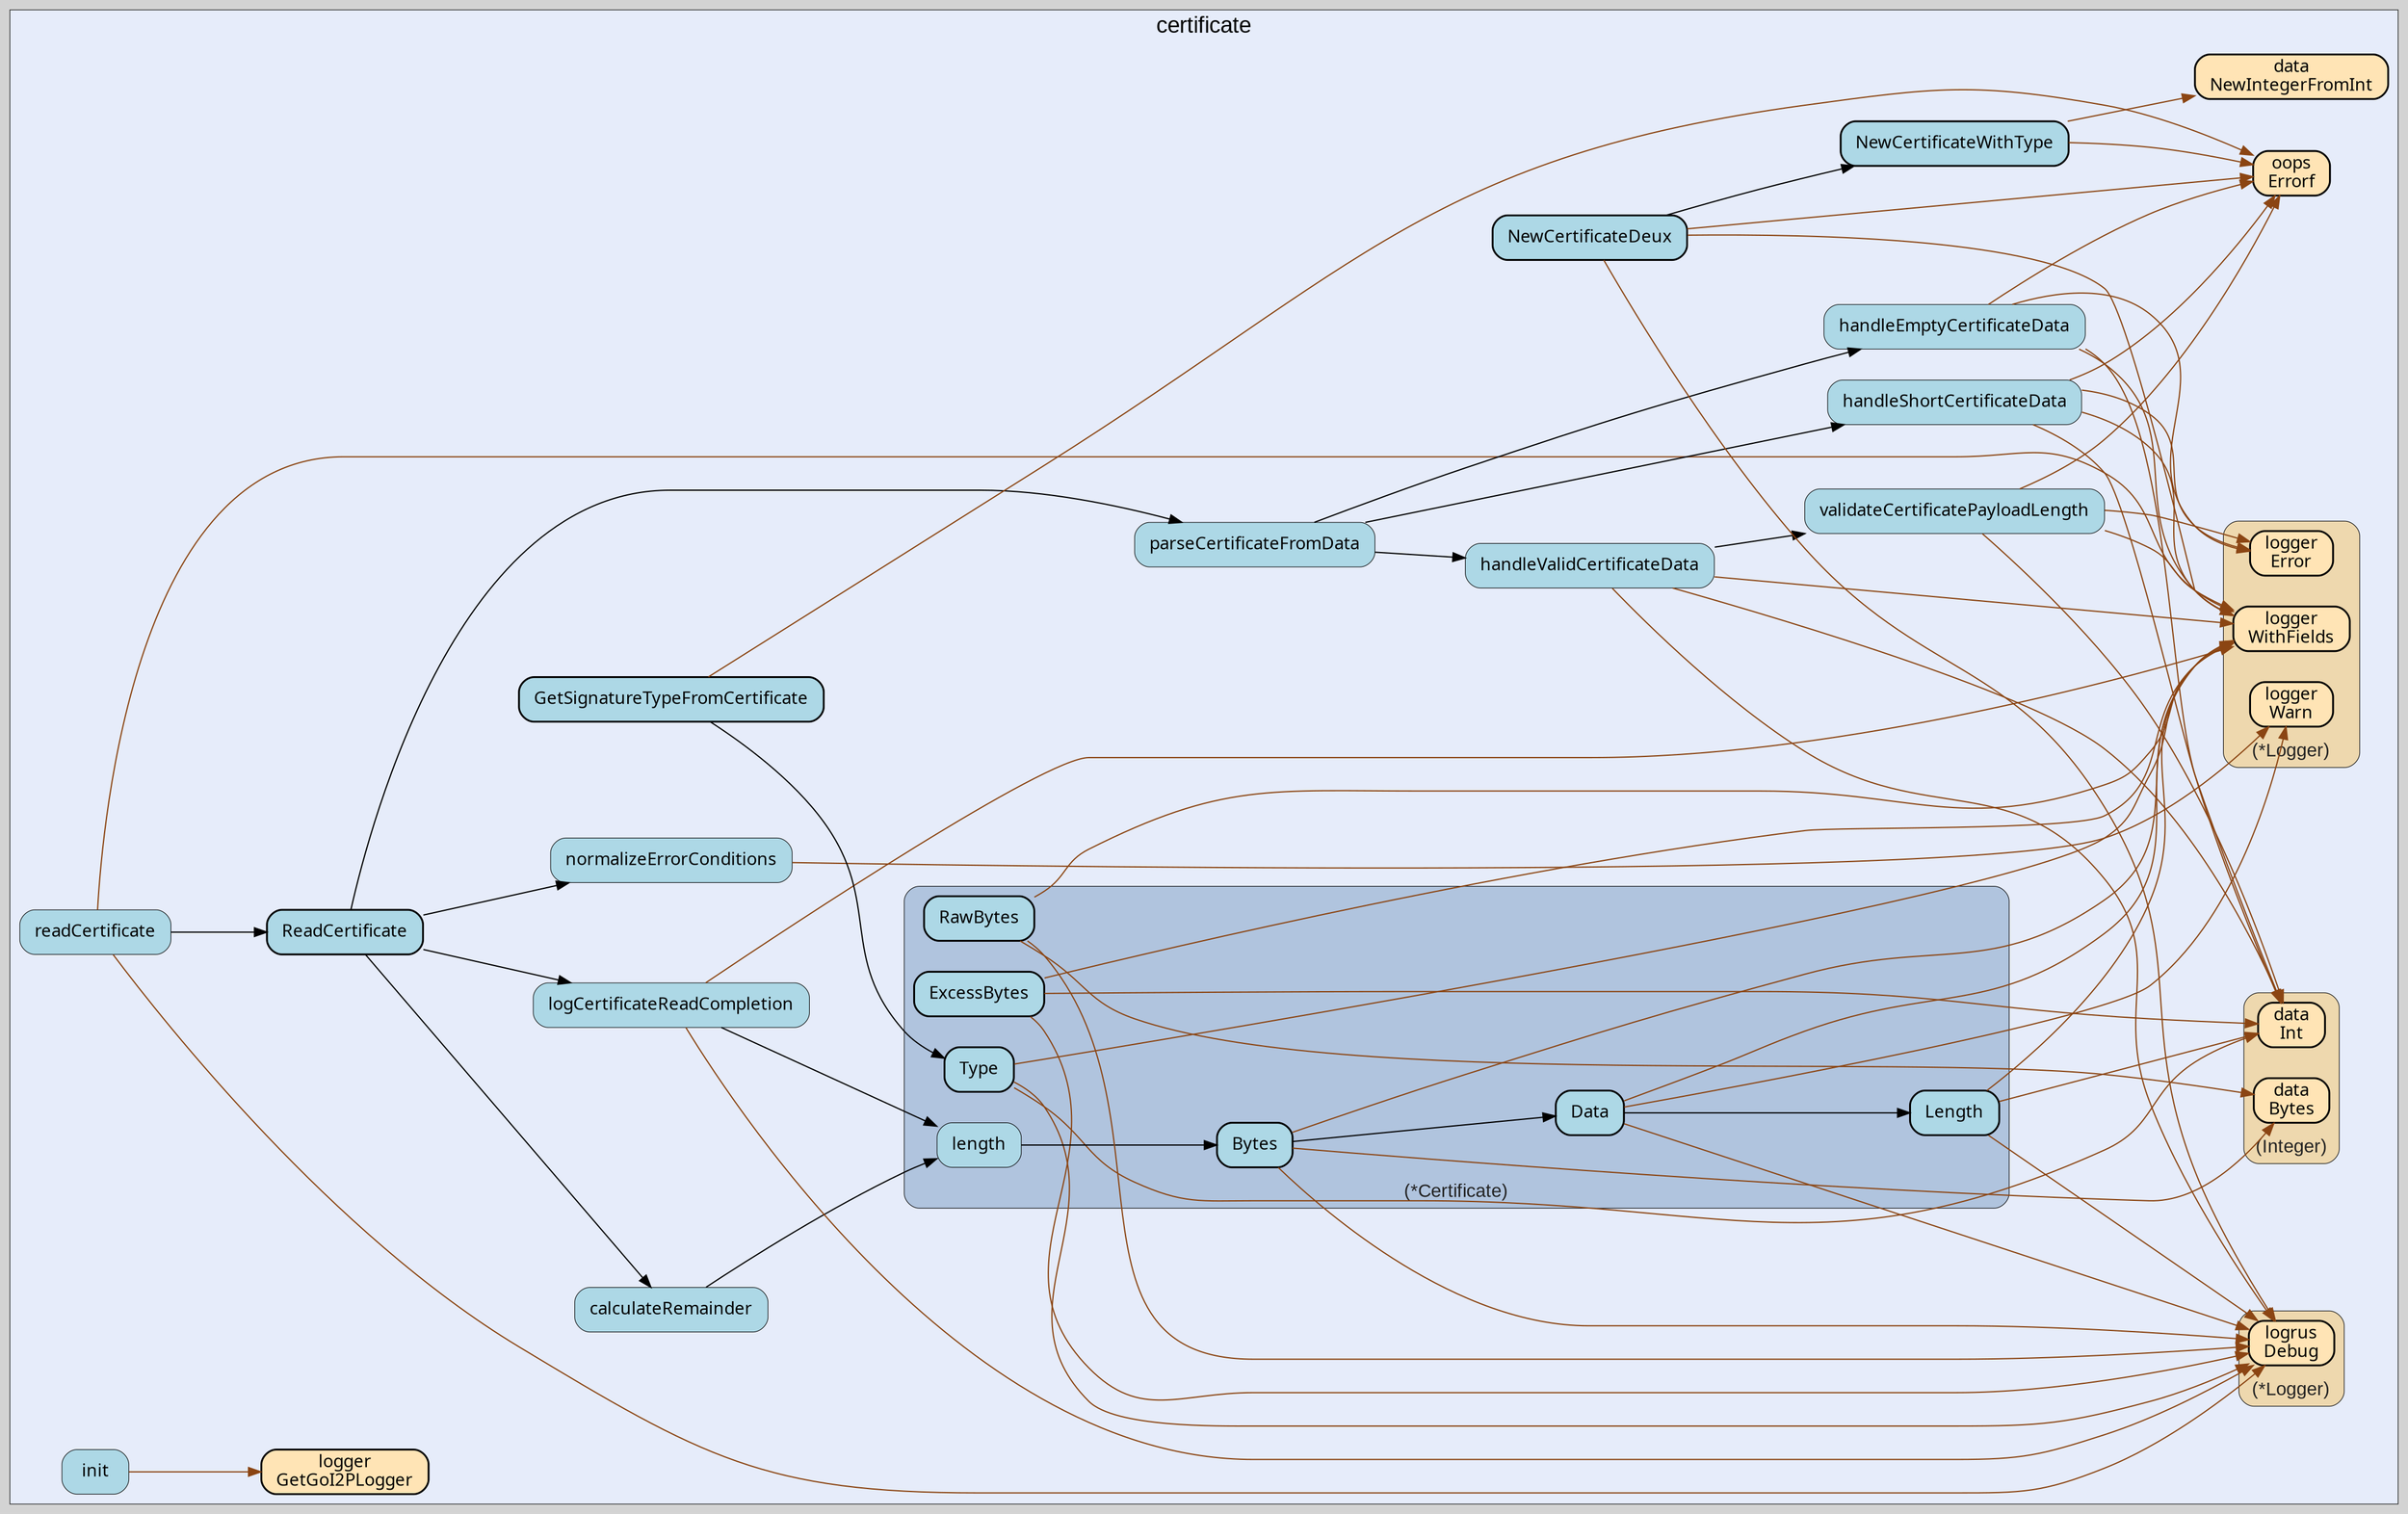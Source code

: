 digraph gocallvis {
    label="";
    labeljust="l";
    fontname="Arial";
    fontsize="14";
    rankdir="LR";
    bgcolor="lightgray";
    style="solid";
    penwidth="0.5";
    pad="0.0";
    nodesep="0.35";

    node [shape="box" style="filled,rounded" fillcolor="honeydew" fontname="Verdana" penwidth="1.0" margin="0.16,0.0"];
    edge [minlen="2"]

    subgraph "cluster_focus" {
        labelloc="t";
labeljust="c";
fontsize="18";
bgcolor="#e6ecfa";
label="certificate";
        
        "github.com/go-i2p/common/certificate.NewCertificateWithType" [ fillcolor="lightblue" label="NewCertificateWithType" penwidth="1.5" tooltip="github.com/go-i2p/common/certificate.NewCertificateWithType | defined in certificate_struct.go:79\nat certificate_struct.go:98: calling [github.com/go-i2p/common/data.NewIntegerFromInt]\nat certificate_struct.go:85: calling [github.com/samber/oops.Errorf]\nat certificate_struct.go:90: calling [github.com/samber/oops.Errorf]\nat certificate_struct.go:95: calling [github.com/samber/oops.Errorf]\nat certificate_struct.go:100: calling [github.com/samber/oops.Errorf]" ]
        "github.com/samber/oops.Errorf" [ fillcolor="moccasin" label="oops\nErrorf" penwidth="1.5" tooltip="github.com/samber/oops.Errorf | defined in oops.go:34" ]
        "github.com/go-i2p/common/data.NewIntegerFromInt" [ fillcolor="moccasin" label="data\nNewIntegerFromInt" penwidth="1.5" tooltip="github.com/go-i2p/common/data.NewIntegerFromInt | defined in integer.go:54" ]
        "github.com/go-i2p/common/certificate.readCertificate" [ fillcolor="lightblue" label="readCertificate" penwidth="0.5" tooltip="github.com/go-i2p/common/certificate.readCertificate | defined in certificate.go:16\nat certificate.go:17: calling [(*github.com/go-i2p/logger.Logger).WithFields]\nat certificate.go:20: calling [(*github.com/sirupsen/logrus.Logger).Debug]\nat certificate.go:22: calling [github.com/go-i2p/common/certificate.ReadCertificate]" ]
        "github.com/go-i2p/common/certificate.handleEmptyCertificateData" [ fillcolor="lightblue" label="handleEmptyCertificateData" penwidth="0.5" tooltip="github.com/go-i2p/common/certificate.handleEmptyCertificateData | defined in certificate.go:56\nat certificate.go:59: calling [(*github.com/go-i2p/logger.Logger).WithFields]\nat certificate.go:62: calling [(github.com/go-i2p/common/data.Integer).Int]\nat certificate.go:63: calling [(*github.com/go-i2p/logger.Logger).Error]\nat certificate.go:64: calling [github.com/samber/oops.Errorf]" ]
        "github.com/go-i2p/common/certificate.parseCertificateFromData" [ label="parseCertificateFromData" penwidth="0.5" tooltip="github.com/go-i2p/common/certificate.parseCertificateFromData | defined in certificate.go:42\nat certificate.go:49: calling [github.com/go-i2p/common/certificate.handleShortCertificateData]\nat certificate.go:51: calling [github.com/go-i2p/common/certificate.handleValidCertificateData]\nat certificate.go:47: calling [github.com/go-i2p/common/certificate.handleEmptyCertificateData]" fillcolor="lightblue" ]
        "github.com/go-i2p/common/certificate.handleShortCertificateData" [ penwidth="0.5" tooltip="github.com/go-i2p/common/certificate.handleShortCertificateData | defined in certificate.go:68\nat certificate.go:71: calling [(*github.com/go-i2p/logger.Logger).WithFields]\nat certificate.go:74: calling [(github.com/go-i2p/common/data.Integer).Int]\nat certificate.go:76: calling [github.com/samber/oops.Errorf]\nat certificate.go:75: calling [(*github.com/go-i2p/logger.Logger).Error]" fillcolor="lightblue" label="handleShortCertificateData" ]
        "github.com/go-i2p/common/certificate.validateCertificatePayloadLength" [ fillcolor="lightblue" label="validateCertificatePayloadLength" penwidth="0.5" tooltip="github.com/go-i2p/common/certificate.validateCertificatePayloadLength | defined in certificate.go:99\nat certificate.go:110: calling [(*github.com/go-i2p/logger.Logger).Error]\nat certificate.go:100: calling [(github.com/go-i2p/common/data.Integer).Int]\nat certificate.go:104: calling [(github.com/go-i2p/common/data.Integer).Int]\nat certificate.go:101: calling [github.com/samber/oops.Errorf]\nat certificate.go:102: calling [(*github.com/go-i2p/logger.Logger).WithFields]" ]
        "github.com/go-i2p/common/certificate.handleValidCertificateData" [ penwidth="0.5" tooltip="github.com/go-i2p/common/certificate.handleValidCertificateData | defined in certificate.go:80\nat certificate.go:91: calling [(github.com/go-i2p/common/data.Integer).Int]\nat certificate.go:92: calling [(github.com/go-i2p/common/data.Integer).Int]\nat certificate.go:93: calling [(*github.com/sirupsen/logrus.Logger).Debug]\nat certificate.go:86: calling [github.com/go-i2p/common/certificate.validateCertificatePayloadLength]\nat certificate.go:90: calling [(*github.com/go-i2p/logger.Logger).WithFields]" fillcolor="lightblue" label="handleValidCertificateData" ]
        "github.com/go-i2p/common/certificate.ReadCertificate" [ fillcolor="lightblue" label="ReadCertificate" penwidth="1.5" tooltip="github.com/go-i2p/common/certificate.ReadCertificate | defined in certificate.go:28\nat certificate.go:35: calling [github.com/go-i2p/common/certificate.calculateRemainder]\nat certificate.go:34: calling [github.com/go-i2p/common/certificate.normalizeErrorConditions]\nat certificate.go:37: calling [github.com/go-i2p/common/certificate.logCertificateReadCompletion]\nat certificate.go:29: calling [github.com/go-i2p/common/certificate.parseCertificateFromData]" ]
        "github.com/go-i2p/common/certificate.normalizeErrorConditions" [ label="normalizeErrorConditions" penwidth="0.5" tooltip="github.com/go-i2p/common/certificate.normalizeErrorConditions | defined in certificate.go:117\nat certificate.go:119: calling [(*github.com/go-i2p/logger.Logger).Warn]" fillcolor="lightblue" ]
        "github.com/go-i2p/common/certificate.calculateRemainder" [ fillcolor="lightblue" label="calculateRemainder" penwidth="0.5" tooltip="github.com/go-i2p/common/certificate.calculateRemainder | defined in certificate.go:126\nat certificate.go:127: calling [(*github.com/go-i2p/common/certificate.Certificate).length]" ]
        "github.com/go-i2p/common/certificate.logCertificateReadCompletion" [ fillcolor="lightblue" label="logCertificateReadCompletion" penwidth="0.5" tooltip="github.com/go-i2p/common/certificate.logCertificateReadCompletion | defined in certificate.go:135\nat certificate.go:137: calling [(*github.com/go-i2p/common/certificate.Certificate).length]\nat certificate.go:140: calling [(*github.com/sirupsen/logrus.Logger).Debug]\nat certificate.go:136: calling [(*github.com/go-i2p/logger.Logger).WithFields]" ]
        "github.com/go-i2p/common/certificate.NewCertificateDeux" [ tooltip="github.com/go-i2p/common/certificate.NewCertificateDeux | defined in certificate_struct.go:65\nat certificate_struct.go:73: calling [github.com/samber/oops.Errorf]\nat certificate_struct.go:66: calling [(*github.com/go-i2p/logger.Logger).WithFields]\nat certificate_struct.go:70: calling [(*github.com/sirupsen/logrus.Logger).Debug]\nat certificate_struct.go:75: calling [github.com/go-i2p/common/certificate.NewCertificateWithType]" fillcolor="lightblue" label="NewCertificateDeux" penwidth="1.5" ]
        "github.com/go-i2p/common/certificate.GetSignatureTypeFromCertificate" [ fillcolor="lightblue" label="GetSignatureTypeFromCertificate" penwidth="1.5" tooltip="github.com/go-i2p/common/certificate.GetSignatureTypeFromCertificate | defined in certificate.go:145\nat certificate.go:146: calling [(*github.com/go-i2p/common/certificate.Certificate).Type]\nat certificate.go:147: calling [(*github.com/go-i2p/common/certificate.Certificate).Type]\nat certificate.go:147: calling [github.com/samber/oops.Errorf]\nat certificate.go:150: calling [github.com/samber/oops.Errorf]" ]
        "github.com/go-i2p/common/certificate.init" [ fillcolor="lightblue" label="init" penwidth="0.5" tooltip="github.com/go-i2p/common/certificate.init | defined in .:0\nat certificate_struct.go:12: calling [github.com/go-i2p/logger.GetGoI2PLogger]" ]
        "github.com/go-i2p/logger.GetGoI2PLogger" [ fillcolor="moccasin" label="logger\nGetGoI2PLogger" penwidth="1.5" tooltip="github.com/go-i2p/logger.GetGoI2PLogger | defined in log.go:120" ]
        
        subgraph "cluster_*github.com/go-i2p/common/certificate.Certificate" {
        tooltip="type: *github.com/go-i2p/common/certificate.Certificate";
penwidth="0.5";
fontsize="15";
style="rounded,filled";
fillcolor="lightsteelblue";
label="(*Certificate)";
fontcolor="#222222";
labelloc="b";
        
        "(*github.com/go-i2p/common/certificate.Certificate).Type" [ fillcolor="lightblue" label="Type" penwidth="1.5" tooltip="(*github.com/go-i2p/common/certificate.Certificate).Type | defined in certificate_struct.go:159\nat certificate_struct.go:160: calling [(github.com/go-i2p/common/data.Integer).Int]\nat certificate_struct.go:163: calling [(*github.com/sirupsen/logrus.Logger).Debug]\nat certificate_struct.go:161: calling [(*github.com/go-i2p/logger.Logger).WithFields]" ]
        "(*github.com/go-i2p/common/certificate.Certificate).Length" [ tooltip="(*github.com/go-i2p/common/certificate.Certificate).Length | defined in certificate_struct.go:168\nat certificate_struct.go:169: calling [(github.com/go-i2p/common/data.Integer).Int]\nat certificate_struct.go:170: calling [(*github.com/go-i2p/logger.Logger).WithFields]\nat certificate_struct.go:172: calling [(*github.com/sirupsen/logrus.Logger).Debug]" fillcolor="lightblue" label="Length" penwidth="1.5" ]
        "(*github.com/go-i2p/common/certificate.Certificate).ExcessBytes" [ fillcolor="lightblue" label="ExcessBytes" penwidth="1.5" tooltip="(*github.com/go-i2p/common/certificate.Certificate).ExcessBytes | defined in certificate_struct.go:129\nat certificate_struct.go:130: calling [(github.com/go-i2p/common/data.Integer).Int]\nat certificate_struct.go:131: calling [(github.com/go-i2p/common/data.Integer).Int]\nat certificate_struct.go:132: calling [(*github.com/go-i2p/logger.Logger).WithFields]\nat certificate_struct.go:134: calling [(*github.com/sirupsen/logrus.Logger).Debug]\nat certificate_struct.go:137: calling [(*github.com/sirupsen/logrus.Logger).Debug]" ]
        "(*github.com/go-i2p/common/certificate.Certificate).Bytes" [ label="Bytes" penwidth="1.5" tooltip="(*github.com/go-i2p/common/certificate.Certificate).Bytes | defined in certificate_struct.go:142\nat certificate_struct.go:146: calling [(*github.com/go-i2p/logger.Logger).WithFields]\nat certificate_struct.go:143: calling [(github.com/go-i2p/common/data.Integer).Bytes]\nat certificate_struct.go:144: calling [(github.com/go-i2p/common/data.Integer).Bytes]\nat certificate_struct.go:145: calling [(*github.com/go-i2p/common/certificate.Certificate).Data]\nat certificate_struct.go:148: calling [(*github.com/sirupsen/logrus.Logger).Debug]" fillcolor="lightblue" ]
        "(*github.com/go-i2p/common/certificate.Certificate).Data" [ fillcolor="lightblue" label="Data" penwidth="1.5" tooltip="(*github.com/go-i2p/common/certificate.Certificate).Data | defined in certificate_struct.go:177\nat certificate_struct.go:187: calling [(*github.com/sirupsen/logrus.Logger).Debug]\nat certificate_struct.go:181: calling [(*github.com/go-i2p/logger.Logger).Warn]\nat certificate_struct.go:178: calling [(*github.com/go-i2p/common/certificate.Certificate).Length]\nat certificate_struct.go:185: calling [(*github.com/go-i2p/logger.Logger).WithFields]" ]
        "(*github.com/go-i2p/common/certificate.Certificate).length" [ penwidth="0.5" tooltip="(*github.com/go-i2p/common/certificate.Certificate).length | defined in certificate_struct.go:153\nat certificate_struct.go:154: calling [(*github.com/go-i2p/common/certificate.Certificate).Bytes]" fillcolor="lightblue" label="length" ]
        "(*github.com/go-i2p/common/certificate.Certificate).RawBytes" [ fillcolor="lightblue" label="RawBytes" penwidth="1.5" tooltip="(*github.com/go-i2p/common/certificate.Certificate).RawBytes | defined in certificate_struct.go:118\nat certificate_struct.go:124: calling [(*github.com/sirupsen/logrus.Logger).Debug]\nat certificate_struct.go:122: calling [(*github.com/go-i2p/logger.Logger).WithFields]\nat certificate_struct.go:119: calling [(github.com/go-i2p/common/data.Integer).Bytes]\nat certificate_struct.go:120: calling [(github.com/go-i2p/common/data.Integer).Bytes]" ]
        
    }

        subgraph "cluster_*github.com/go-i2p/logger.Logger" {
        style="rounded,filled";
fillcolor="wheat2";
label="(*Logger)";
tooltip="type: *github.com/go-i2p/logger.Logger";
penwidth="0.5";
fontsize="15";
fontcolor="#222222";
labelloc="b";
        
        "(*github.com/go-i2p/logger.Logger).WithFields" [ penwidth="1.5" tooltip="(*github.com/go-i2p/logger.Logger).WithFields | defined in log.go:60" fillcolor="moccasin" label="logger\nWithFields" ]
        "(*github.com/go-i2p/logger.Logger).Error" [ fillcolor="moccasin" label="logger\nError" penwidth="1.5" tooltip="(*github.com/go-i2p/logger.Logger).Error | defined in log.go:42" ]
        "(*github.com/go-i2p/logger.Logger).Warn" [ label="logger\nWarn" penwidth="1.5" tooltip="(*github.com/go-i2p/logger.Logger).Warn | defined in log.go:30" fillcolor="moccasin" ]
        
    }

        subgraph "cluster_*github.com/sirupsen/logrus.Logger" {
        style="rounded,filled";
fillcolor="wheat2";
label="(*Logger)";
tooltip="type: *github.com/sirupsen/logrus.Logger";
penwidth="0.5";
fontsize="15";
fontcolor="#222222";
labelloc="b";
        
        "(*github.com/sirupsen/logrus.Logger).Debug" [ fillcolor="moccasin" label="logrus\nDebug" penwidth="1.5" tooltip="(*github.com/sirupsen/logrus.Logger).Debug | defined in logger.go:221" ]
        
    }

        subgraph "cluster_github.com/go-i2p/common/data.Integer" {
        fontcolor="#222222";
labelloc="b";
style="rounded,filled";
fillcolor="wheat2";
label="(Integer)";
tooltip="type: github.com/go-i2p/common/data.Integer";
penwidth="0.5";
fontsize="15";
        
        "(github.com/go-i2p/common/data.Integer).Int" [ label="data\nInt" penwidth="1.5" tooltip="(github.com/go-i2p/common/data.Integer).Int | defined in integer.go:31" fillcolor="moccasin" ]
        "(github.com/go-i2p/common/data.Integer).Bytes" [ fillcolor="moccasin" label="data\nBytes" penwidth="1.5" tooltip="(github.com/go-i2p/common/data.Integer).Bytes | defined in integer.go:26" ]
        
    }

    }

    "github.com/go-i2p/common/certificate.init" -> "github.com/go-i2p/logger.GetGoI2PLogger" [ color="saddlebrown" tooltip="at certificate_struct.go:12: calling [github.com/go-i2p/logger.GetGoI2PLogger]" ]
    "(*github.com/go-i2p/common/certificate.Certificate).Type" -> "(github.com/go-i2p/common/data.Integer).Int" [ color="saddlebrown" tooltip="at certificate_struct.go:160: calling [(github.com/go-i2p/common/data.Integer).Int]" ]
    "github.com/go-i2p/common/certificate.NewCertificateWithType" -> "github.com/go-i2p/common/data.NewIntegerFromInt" [ tooltip="at certificate_struct.go:98: calling [github.com/go-i2p/common/data.NewIntegerFromInt]" color="saddlebrown" ]
    "github.com/go-i2p/common/certificate.handleShortCertificateData" -> "(*github.com/go-i2p/logger.Logger).WithFields" [ color="saddlebrown" tooltip="at certificate.go:71: calling [(*github.com/go-i2p/logger.Logger).WithFields]" ]
    "github.com/go-i2p/common/certificate.validateCertificatePayloadLength" -> "(*github.com/go-i2p/logger.Logger).Error" [ tooltip="at certificate.go:110: calling [(*github.com/go-i2p/logger.Logger).Error]" color="saddlebrown" ]
    "github.com/go-i2p/common/certificate.handleValidCertificateData" -> "(github.com/go-i2p/common/data.Integer).Int" [ color="saddlebrown" tooltip="at certificate.go:91: calling [(github.com/go-i2p/common/data.Integer).Int]\nat certificate.go:92: calling [(github.com/go-i2p/common/data.Integer).Int]" ]
    "github.com/go-i2p/common/certificate.ReadCertificate" -> "github.com/go-i2p/common/certificate.calculateRemainder" [ tooltip="at certificate.go:35: calling [github.com/go-i2p/common/certificate.calculateRemainder]" ]
    "github.com/go-i2p/common/certificate.NewCertificateDeux" -> "github.com/samber/oops.Errorf" [ color="saddlebrown" tooltip="at certificate_struct.go:73: calling [github.com/samber/oops.Errorf]" ]
    "github.com/go-i2p/common/certificate.validateCertificatePayloadLength" -> "(github.com/go-i2p/common/data.Integer).Int" [ color="saddlebrown" tooltip="at certificate.go:100: calling [(github.com/go-i2p/common/data.Integer).Int]\nat certificate.go:104: calling [(github.com/go-i2p/common/data.Integer).Int]" ]
    "github.com/go-i2p/common/certificate.handleValidCertificateData" -> "(*github.com/sirupsen/logrus.Logger).Debug" [ color="saddlebrown" tooltip="at certificate.go:93: calling [(*github.com/sirupsen/logrus.Logger).Debug]" ]
    "(*github.com/go-i2p/common/certificate.Certificate).Bytes" -> "(*github.com/go-i2p/logger.Logger).WithFields" [ color="saddlebrown" tooltip="at certificate_struct.go:146: calling [(*github.com/go-i2p/logger.Logger).WithFields]" ]
    "(*github.com/go-i2p/common/certificate.Certificate).ExcessBytes" -> "(github.com/go-i2p/common/data.Integer).Int" [ color="saddlebrown" tooltip="at certificate_struct.go:130: calling [(github.com/go-i2p/common/data.Integer).Int]\nat certificate_struct.go:131: calling [(github.com/go-i2p/common/data.Integer).Int]" ]
    "github.com/go-i2p/common/certificate.handleValidCertificateData" -> "github.com/go-i2p/common/certificate.validateCertificatePayloadLength" [ tooltip="at certificate.go:86: calling [github.com/go-i2p/common/certificate.validateCertificatePayloadLength]" ]
    "(*github.com/go-i2p/common/certificate.Certificate).Type" -> "(*github.com/sirupsen/logrus.Logger).Debug" [ tooltip="at certificate_struct.go:163: calling [(*github.com/sirupsen/logrus.Logger).Debug]" color="saddlebrown" ]
    "github.com/go-i2p/common/certificate.parseCertificateFromData" -> "github.com/go-i2p/common/certificate.handleShortCertificateData" [ tooltip="at certificate.go:49: calling [github.com/go-i2p/common/certificate.handleShortCertificateData]" ]
    "github.com/go-i2p/common/certificate.ReadCertificate" -> "github.com/go-i2p/common/certificate.normalizeErrorConditions" [ tooltip="at certificate.go:34: calling [github.com/go-i2p/common/certificate.normalizeErrorConditions]" ]
    "(*github.com/go-i2p/common/certificate.Certificate).Data" -> "(*github.com/sirupsen/logrus.Logger).Debug" [ color="saddlebrown" tooltip="at certificate_struct.go:187: calling [(*github.com/sirupsen/logrus.Logger).Debug]" ]
    "github.com/go-i2p/common/certificate.calculateRemainder" -> "(*github.com/go-i2p/common/certificate.Certificate).length" [ tooltip="at certificate.go:127: calling [(*github.com/go-i2p/common/certificate.Certificate).length]" ]
    "github.com/go-i2p/common/certificate.logCertificateReadCompletion" -> "(*github.com/go-i2p/common/certificate.Certificate).length" [ tooltip="at certificate.go:137: calling [(*github.com/go-i2p/common/certificate.Certificate).length]" ]
    "github.com/go-i2p/common/certificate.NewCertificateDeux" -> "(*github.com/go-i2p/logger.Logger).WithFields" [ tooltip="at certificate_struct.go:66: calling [(*github.com/go-i2p/logger.Logger).WithFields]" color="saddlebrown" ]
    "github.com/go-i2p/common/certificate.parseCertificateFromData" -> "github.com/go-i2p/common/certificate.handleValidCertificateData" [ tooltip="at certificate.go:51: calling [github.com/go-i2p/common/certificate.handleValidCertificateData]" ]
    "(*github.com/go-i2p/common/certificate.Certificate).Data" -> "(*github.com/go-i2p/logger.Logger).Warn" [ color="saddlebrown" tooltip="at certificate_struct.go:181: calling [(*github.com/go-i2p/logger.Logger).Warn]" ]
    "github.com/go-i2p/common/certificate.logCertificateReadCompletion" -> "(*github.com/sirupsen/logrus.Logger).Debug" [ color="saddlebrown" tooltip="at certificate.go:140: calling [(*github.com/sirupsen/logrus.Logger).Debug]" ]
    "github.com/go-i2p/common/certificate.ReadCertificate" -> "github.com/go-i2p/common/certificate.logCertificateReadCompletion" [ tooltip="at certificate.go:37: calling [github.com/go-i2p/common/certificate.logCertificateReadCompletion]" ]
    "github.com/go-i2p/common/certificate.readCertificate" -> "(*github.com/go-i2p/logger.Logger).WithFields" [ tooltip="at certificate.go:17: calling [(*github.com/go-i2p/logger.Logger).WithFields]" color="saddlebrown" ]
    "github.com/go-i2p/common/certificate.handleShortCertificateData" -> "(github.com/go-i2p/common/data.Integer).Int" [ color="saddlebrown" tooltip="at certificate.go:74: calling [(github.com/go-i2p/common/data.Integer).Int]" ]
    "github.com/go-i2p/common/certificate.validateCertificatePayloadLength" -> "github.com/samber/oops.Errorf" [ color="saddlebrown" tooltip="at certificate.go:101: calling [github.com/samber/oops.Errorf]" ]
    "(*github.com/go-i2p/common/certificate.Certificate).Bytes" -> "(github.com/go-i2p/common/data.Integer).Bytes" [ color="saddlebrown" tooltip="at certificate_struct.go:143: calling [(github.com/go-i2p/common/data.Integer).Bytes]\nat certificate_struct.go:144: calling [(github.com/go-i2p/common/data.Integer).Bytes]" ]
    "github.com/go-i2p/common/certificate.logCertificateReadCompletion" -> "(*github.com/go-i2p/logger.Logger).WithFields" [ color="saddlebrown" tooltip="at certificate.go:136: calling [(*github.com/go-i2p/logger.Logger).WithFields]" ]
    "github.com/go-i2p/common/certificate.readCertificate" -> "(*github.com/sirupsen/logrus.Logger).Debug" [ color="saddlebrown" tooltip="at certificate.go:20: calling [(*github.com/sirupsen/logrus.Logger).Debug]" ]
    "github.com/go-i2p/common/certificate.handleEmptyCertificateData" -> "(*github.com/go-i2p/logger.Logger).WithFields" [ color="saddlebrown" tooltip="at certificate.go:59: calling [(*github.com/go-i2p/logger.Logger).WithFields]" ]
    "github.com/go-i2p/common/certificate.handleShortCertificateData" -> "github.com/samber/oops.Errorf" [ color="saddlebrown" tooltip="at certificate.go:76: calling [github.com/samber/oops.Errorf]" ]
    "(*github.com/go-i2p/common/certificate.Certificate).Data" -> "(*github.com/go-i2p/common/certificate.Certificate).Length" [ tooltip="at certificate_struct.go:178: calling [(*github.com/go-i2p/common/certificate.Certificate).Length]" ]
    "github.com/go-i2p/common/certificate.GetSignatureTypeFromCertificate" -> "(*github.com/go-i2p/common/certificate.Certificate).Type" [ tooltip="at certificate.go:146: calling [(*github.com/go-i2p/common/certificate.Certificate).Type]\nat certificate.go:147: calling [(*github.com/go-i2p/common/certificate.Certificate).Type]" ]
    "(*github.com/go-i2p/common/certificate.Certificate).RawBytes" -> "(*github.com/sirupsen/logrus.Logger).Debug" [ color="saddlebrown" tooltip="at certificate_struct.go:124: calling [(*github.com/sirupsen/logrus.Logger).Debug]" ]
    "(*github.com/go-i2p/common/certificate.Certificate).Length" -> "(github.com/go-i2p/common/data.Integer).Int" [ color="saddlebrown" tooltip="at certificate_struct.go:169: calling [(github.com/go-i2p/common/data.Integer).Int]" ]
    "(*github.com/go-i2p/common/certificate.Certificate).ExcessBytes" -> "(*github.com/go-i2p/logger.Logger).WithFields" [ color="saddlebrown" tooltip="at certificate_struct.go:132: calling [(*github.com/go-i2p/logger.Logger).WithFields]" ]
    "(*github.com/go-i2p/common/certificate.Certificate).RawBytes" -> "(*github.com/go-i2p/logger.Logger).WithFields" [ color="saddlebrown" tooltip="at certificate_struct.go:122: calling [(*github.com/go-i2p/logger.Logger).WithFields]" ]
    "github.com/go-i2p/common/certificate.parseCertificateFromData" -> "github.com/go-i2p/common/certificate.handleEmptyCertificateData" [ tooltip="at certificate.go:47: calling [github.com/go-i2p/common/certificate.handleEmptyCertificateData]" ]
    "github.com/go-i2p/common/certificate.readCertificate" -> "github.com/go-i2p/common/certificate.ReadCertificate" [ tooltip="at certificate.go:22: calling [github.com/go-i2p/common/certificate.ReadCertificate]" ]
    "(*github.com/go-i2p/common/certificate.Certificate).RawBytes" -> "(github.com/go-i2p/common/data.Integer).Bytes" [ tooltip="at certificate_struct.go:119: calling [(github.com/go-i2p/common/data.Integer).Bytes]\nat certificate_struct.go:120: calling [(github.com/go-i2p/common/data.Integer).Bytes]" color="saddlebrown" ]
    "github.com/go-i2p/common/certificate.handleEmptyCertificateData" -> "(github.com/go-i2p/common/data.Integer).Int" [ tooltip="at certificate.go:62: calling [(github.com/go-i2p/common/data.Integer).Int]" color="saddlebrown" ]
    "github.com/go-i2p/common/certificate.NewCertificateDeux" -> "(*github.com/sirupsen/logrus.Logger).Debug" [ color="saddlebrown" tooltip="at certificate_struct.go:70: calling [(*github.com/sirupsen/logrus.Logger).Debug]" ]
    "github.com/go-i2p/common/certificate.NewCertificateWithType" -> "github.com/samber/oops.Errorf" [ color="saddlebrown" tooltip="at certificate_struct.go:85: calling [github.com/samber/oops.Errorf]\nat certificate_struct.go:90: calling [github.com/samber/oops.Errorf]\nat certificate_struct.go:95: calling [github.com/samber/oops.Errorf]\nat certificate_struct.go:100: calling [github.com/samber/oops.Errorf]" ]
    "(*github.com/go-i2p/common/certificate.Certificate).ExcessBytes" -> "(*github.com/sirupsen/logrus.Logger).Debug" [ color="saddlebrown" tooltip="at certificate_struct.go:134: calling [(*github.com/sirupsen/logrus.Logger).Debug]\nat certificate_struct.go:137: calling [(*github.com/sirupsen/logrus.Logger).Debug]" ]
    "github.com/go-i2p/common/certificate.handleEmptyCertificateData" -> "(*github.com/go-i2p/logger.Logger).Error" [ color="saddlebrown" tooltip="at certificate.go:63: calling [(*github.com/go-i2p/logger.Logger).Error]" ]
    "github.com/go-i2p/common/certificate.normalizeErrorConditions" -> "(*github.com/go-i2p/logger.Logger).Warn" [ tooltip="at certificate.go:119: calling [(*github.com/go-i2p/logger.Logger).Warn]" color="saddlebrown" ]
    "(*github.com/go-i2p/common/certificate.Certificate).Bytes" -> "(*github.com/go-i2p/common/certificate.Certificate).Data" [ tooltip="at certificate_struct.go:145: calling [(*github.com/go-i2p/common/certificate.Certificate).Data]" ]
    "(*github.com/go-i2p/common/certificate.Certificate).Type" -> "(*github.com/go-i2p/logger.Logger).WithFields" [ color="saddlebrown" tooltip="at certificate_struct.go:161: calling [(*github.com/go-i2p/logger.Logger).WithFields]" ]
    "github.com/go-i2p/common/certificate.handleValidCertificateData" -> "(*github.com/go-i2p/logger.Logger).WithFields" [ color="saddlebrown" tooltip="at certificate.go:90: calling [(*github.com/go-i2p/logger.Logger).WithFields]" ]
    "github.com/go-i2p/common/certificate.GetSignatureTypeFromCertificate" -> "github.com/samber/oops.Errorf" [ color="saddlebrown" tooltip="at certificate.go:147: calling [github.com/samber/oops.Errorf]\nat certificate.go:150: calling [github.com/samber/oops.Errorf]" ]
    "(*github.com/go-i2p/common/certificate.Certificate).Length" -> "(*github.com/go-i2p/logger.Logger).WithFields" [ color="saddlebrown" tooltip="at certificate_struct.go:170: calling [(*github.com/go-i2p/logger.Logger).WithFields]" ]
    "github.com/go-i2p/common/certificate.handleEmptyCertificateData" -> "github.com/samber/oops.Errorf" [ tooltip="at certificate.go:64: calling [github.com/samber/oops.Errorf]" color="saddlebrown" ]
    "github.com/go-i2p/common/certificate.handleShortCertificateData" -> "(*github.com/go-i2p/logger.Logger).Error" [ color="saddlebrown" tooltip="at certificate.go:75: calling [(*github.com/go-i2p/logger.Logger).Error]" ]
    "github.com/go-i2p/common/certificate.validateCertificatePayloadLength" -> "(*github.com/go-i2p/logger.Logger).WithFields" [ color="saddlebrown" tooltip="at certificate.go:102: calling [(*github.com/go-i2p/logger.Logger).WithFields]" ]
    "github.com/go-i2p/common/certificate.ReadCertificate" -> "github.com/go-i2p/common/certificate.parseCertificateFromData" [ tooltip="at certificate.go:29: calling [github.com/go-i2p/common/certificate.parseCertificateFromData]" ]
    "(*github.com/go-i2p/common/certificate.Certificate).Data" -> "(*github.com/go-i2p/logger.Logger).WithFields" [ color="saddlebrown" tooltip="at certificate_struct.go:185: calling [(*github.com/go-i2p/logger.Logger).WithFields]" ]
    "(*github.com/go-i2p/common/certificate.Certificate).Bytes" -> "(*github.com/sirupsen/logrus.Logger).Debug" [ color="saddlebrown" tooltip="at certificate_struct.go:148: calling [(*github.com/sirupsen/logrus.Logger).Debug]" ]
    "(*github.com/go-i2p/common/certificate.Certificate).Length" -> "(*github.com/sirupsen/logrus.Logger).Debug" [ color="saddlebrown" tooltip="at certificate_struct.go:172: calling [(*github.com/sirupsen/logrus.Logger).Debug]" ]
    "(*github.com/go-i2p/common/certificate.Certificate).length" -> "(*github.com/go-i2p/common/certificate.Certificate).Bytes" [ tooltip="at certificate_struct.go:154: calling [(*github.com/go-i2p/common/certificate.Certificate).Bytes]" ]
    "github.com/go-i2p/common/certificate.NewCertificateDeux" -> "github.com/go-i2p/common/certificate.NewCertificateWithType" [ tooltip="at certificate_struct.go:75: calling [github.com/go-i2p/common/certificate.NewCertificateWithType]" ]
}
